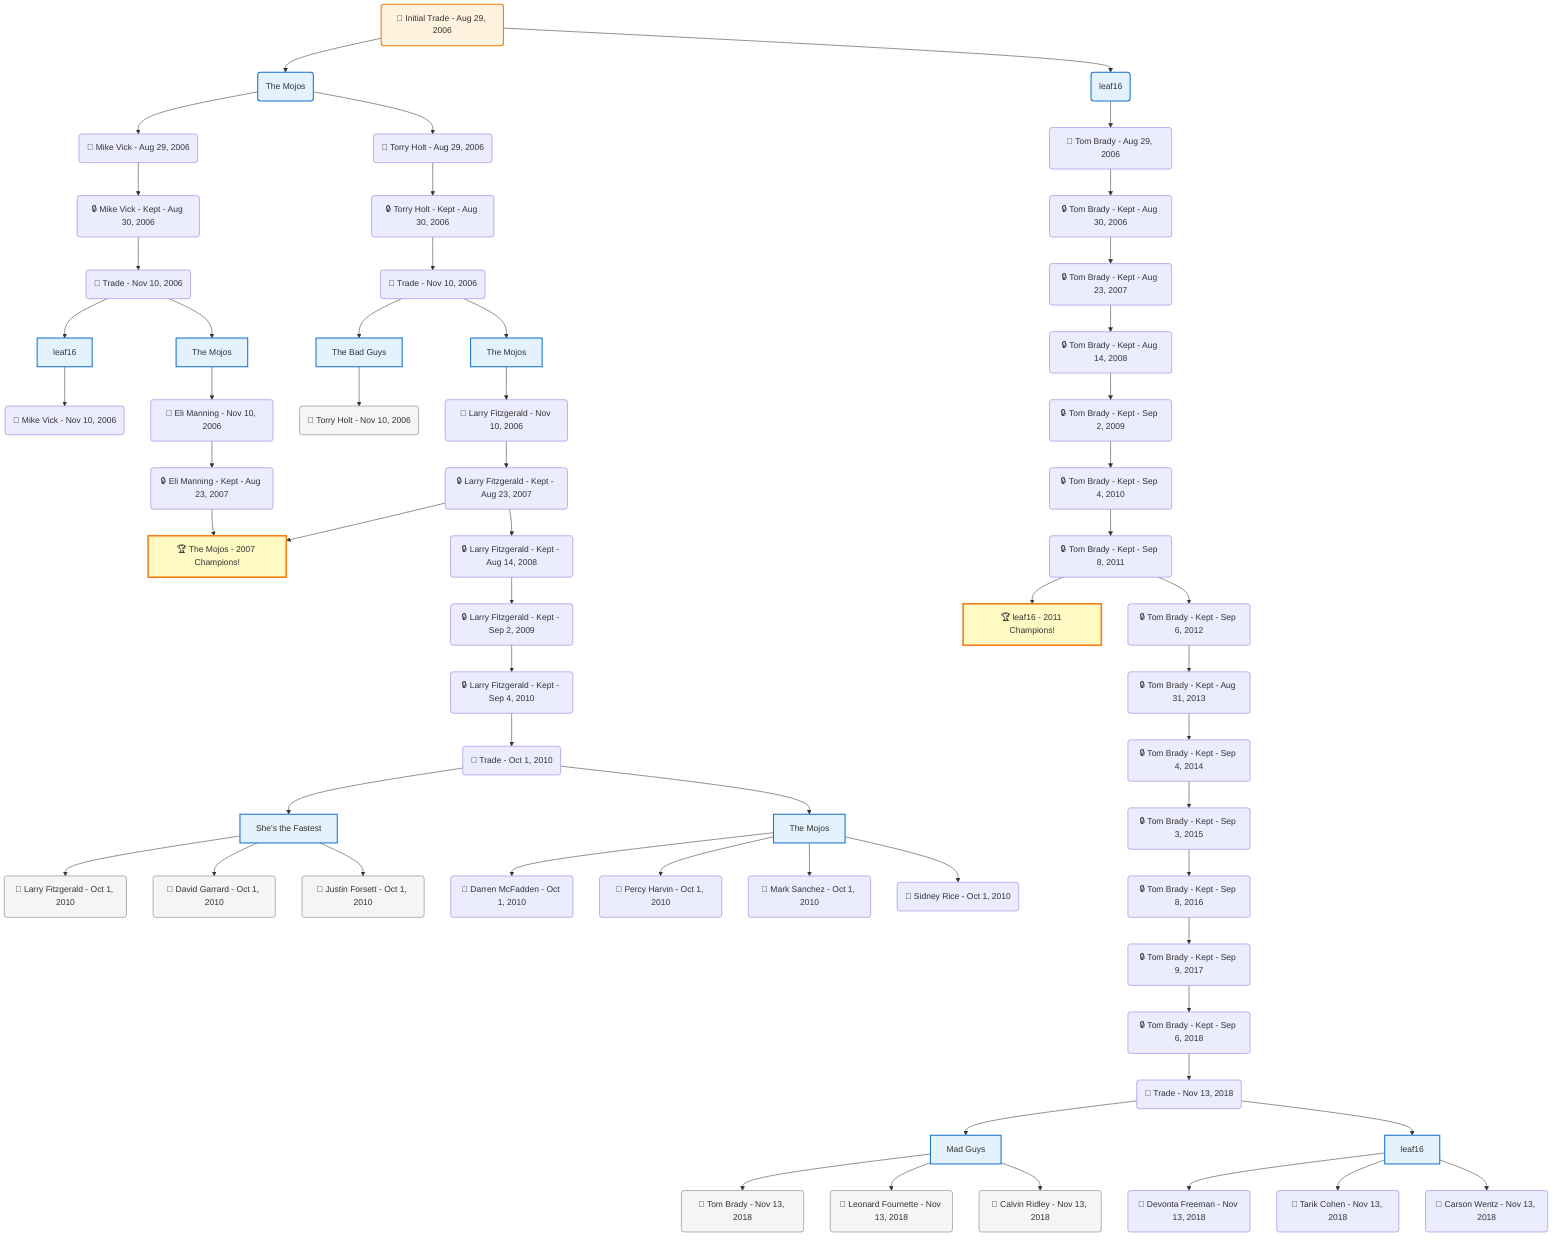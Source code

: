 flowchart TD

    TRADE_MAIN("🔄 Initial Trade - Aug 29, 2006")
    TEAM_1("The Mojos")
    TEAM_2("leaf16")
    NODE_a84b1339-2222-46b2-afd2-1d93bebc3e81("🔄 Mike Vick - Aug 29, 2006")
    NODE_e09a943c-439e-4874-97cc-27a0539849ee("🔒 Mike Vick - Kept - Aug 30, 2006")
    TRADE_109bf4b3-f180-4367-966c-50c83ec2490f_3("🔄 Trade - Nov 10, 2006")
    TEAM_66fb98f4-89a7-45f9-893a-b41d71e6249d_4["leaf16"]
    NODE_f2609826-7228-491b-8c05-aa4dc79f68f8("🔄 Mike Vick - Nov 10, 2006")
    TEAM_bbe2d0ad-54cf-4c22-be82-b2a5f262a157_5["The Mojos"]
    NODE_25c0e312-1d80-422f-b66e-ea37f6225fb5("🔄 Eli Manning - Nov 10, 2006")
    NODE_710a7036-8feb-4856-86b9-8554d5786d8b("🔒 Eli Manning - Kept - Aug 23, 2007")
    CHAMP_bbe2d0ad-54cf-4c22-be82-b2a5f262a157_2007["🏆 The Mojos - 2007 Champions!"]
    NODE_3b5c6ad6-6bc1-4c4a-9de7-34666e225c10("🔄 Tom Brady - Aug 29, 2006")
    NODE_a892a150-14bc-4084-9525-54f1abfbb91b("🔒 Tom Brady - Kept - Aug 30, 2006")
    NODE_bdbf294f-3375-40fd-8679-0b0913e5465c("🔒 Tom Brady - Kept - Aug 23, 2007")
    NODE_fc5d340e-5088-4ebf-99a4-507efd91fbcb("🔒 Tom Brady - Kept - Aug 14, 2008")
    NODE_361a0e57-21ce-4bfc-a34c-fe6584c95422("🔒 Tom Brady - Kept - Sep 2, 2009")
    NODE_6226afcf-c148-4838-9879-028e4928f8b8("🔒 Tom Brady - Kept - Sep 4, 2010")
    NODE_594de4c9-44b3-49ee-83d8-a37880e9a099("🔒 Tom Brady - Kept - Sep 8, 2011")
    CHAMP_66fb98f4-89a7-45f9-893a-b41d71e6249d_2011["🏆 leaf16 - 2011 Champions!"]
    NODE_34ceda39-4fe5-4879-8fe6-1c6ffa03c44f("🔒 Tom Brady - Kept - Sep 6, 2012")
    NODE_5c5e472d-9115-4042-897b-f5af67fff4e8("🔒 Tom Brady - Kept - Aug 31, 2013")
    NODE_acbfb607-43d3-401d-9348-b7a7c7928c11("🔒 Tom Brady - Kept - Sep 4, 2014")
    NODE_1f31d34a-d91a-4031-abfc-4b397c8ba30e("🔒 Tom Brady - Kept - Sep 3, 2015")
    NODE_49b62295-422b-48e5-b6fb-2b2407a6fe8b("🔒 Tom Brady - Kept - Sep 8, 2016")
    NODE_1dd80e1d-f944-4786-a033-d37ae35f2d6a("🔒 Tom Brady - Kept - Sep 9, 2017")
    NODE_a88bab33-eb96-430f-bd36-4fa36aa6aa03("🔒 Tom Brady - Kept - Sep 6, 2018")
    TRADE_71584b6e-bde0-48dd-aedb-da917acc6657_6("🔄 Trade - Nov 13, 2018")
    TEAM_f5908944-6efd-40eb-af54-6c53004e0e2f_7["Mad Guys"]
    NODE_48d34fc7-64b0-40fc-a2f7-5070efe85ac5("🔄 Tom Brady - Nov 13, 2018")
    NODE_042035f4-e889-4a12-9d3b-6d381a41e476("🔄 Leonard Fournette - Nov 13, 2018")
    NODE_0d10ae17-3629-4234-a0f6-d95769896b3e("🔄 Calvin Ridley - Nov 13, 2018")
    TEAM_66fb98f4-89a7-45f9-893a-b41d71e6249d_8["leaf16"]
    NODE_7744e2af-5009-4007-8abb-6f69f1b655f4("🔄 Devonta Freeman - Nov 13, 2018")
    NODE_1890d1d2-cb42-4002-8937-7f27c92ad735("🔄 Tarik Cohen - Nov 13, 2018")
    NODE_b9ea11fb-8b61-4a37-972f-ae12e52f0997("🔄 Carson Wentz - Nov 13, 2018")
    NODE_731880e4-cb9b-41c6-ba9e-4b35c4064782("🔄 Torry Holt - Aug 29, 2006")
    NODE_15247276-3382-46fb-aa1a-183d84bb0e5d("🔒 Torry Holt - Kept - Aug 30, 2006")
    TRADE_553b179f-cd1e-435a-9f58-73cabe07cfb3_9("🔄 Trade - Nov 10, 2006")
    TEAM_b2220d1a-ff75-4622-9757-09978901110f_10["The Bad Guys"]
    NODE_5913711f-565c-4557-a6b6-703a0e148e7a("🔄 Torry Holt - Nov 10, 2006")
    TEAM_bbe2d0ad-54cf-4c22-be82-b2a5f262a157_11["The Mojos"]
    NODE_f43d9966-ec93-493a-bf1f-a57647503df6("🔄 Larry Fitzgerald - Nov 10, 2006")
    NODE_e3de0f00-da8f-4d74-a807-e42afaf8d1ed("🔒 Larry Fitzgerald - Kept - Aug 23, 2007")
    NODE_28625c3f-2ed6-4494-a276-d2f7de5e6cdc("🔒 Larry Fitzgerald - Kept - Aug 14, 2008")
    NODE_182f6459-7248-4dd9-b247-d6f17058763b("🔒 Larry Fitzgerald - Kept - Sep 2, 2009")
    NODE_a7973547-9208-4aa1-ad35-38cf3dc7f497("🔒 Larry Fitzgerald - Kept - Sep 4, 2010")
    TRADE_b912a7e1-f712-428f-b96f-f4ca751967c5_12("🔄 Trade - Oct 1, 2010")
    TEAM_4449259f-64af-44fd-9235-1facc0926234_13["She's the Fastest"]
    NODE_d82edf8c-a777-4f74-b05d-178830a17663("🔄 Larry Fitzgerald - Oct 1, 2010")
    NODE_949e5354-5967-4fa6-b67a-55ce24647446("🔄 David Garrard - Oct 1, 2010")
    NODE_85957a1a-4a31-4091-be02-d15f3e4c6ec6("🔄 Justin Forsett - Oct 1, 2010")
    TEAM_bbe2d0ad-54cf-4c22-be82-b2a5f262a157_14["The Mojos"]
    NODE_b503a368-d959-4481-81c6-0c91653820ea("🔄 Darren McFadden - Oct 1, 2010")
    NODE_45443069-9936-4f80-9a63-3de717fa9d3c("🔄 Percy Harvin - Oct 1, 2010")
    NODE_c78877d5-09d8-421e-96de-93ea06634f23("🔄 Mark Sanchez - Oct 1, 2010")
    NODE_182ca3fb-4bcb-46b2-a0d5-ed597f5ca5c0("🔄 Sidney Rice - Oct 1, 2010")

    TRADE_MAIN --> TEAM_1
    TRADE_MAIN --> TEAM_2
    TEAM_1 --> NODE_a84b1339-2222-46b2-afd2-1d93bebc3e81
    NODE_a84b1339-2222-46b2-afd2-1d93bebc3e81 --> NODE_e09a943c-439e-4874-97cc-27a0539849ee
    NODE_e09a943c-439e-4874-97cc-27a0539849ee --> TRADE_109bf4b3-f180-4367-966c-50c83ec2490f_3
    TRADE_109bf4b3-f180-4367-966c-50c83ec2490f_3 --> TEAM_66fb98f4-89a7-45f9-893a-b41d71e6249d_4
    TEAM_66fb98f4-89a7-45f9-893a-b41d71e6249d_4 --> NODE_f2609826-7228-491b-8c05-aa4dc79f68f8
    TRADE_109bf4b3-f180-4367-966c-50c83ec2490f_3 --> TEAM_bbe2d0ad-54cf-4c22-be82-b2a5f262a157_5
    TEAM_bbe2d0ad-54cf-4c22-be82-b2a5f262a157_5 --> NODE_25c0e312-1d80-422f-b66e-ea37f6225fb5
    NODE_25c0e312-1d80-422f-b66e-ea37f6225fb5 --> NODE_710a7036-8feb-4856-86b9-8554d5786d8b
    NODE_710a7036-8feb-4856-86b9-8554d5786d8b --> CHAMP_bbe2d0ad-54cf-4c22-be82-b2a5f262a157_2007
    TEAM_2 --> NODE_3b5c6ad6-6bc1-4c4a-9de7-34666e225c10
    NODE_3b5c6ad6-6bc1-4c4a-9de7-34666e225c10 --> NODE_a892a150-14bc-4084-9525-54f1abfbb91b
    NODE_a892a150-14bc-4084-9525-54f1abfbb91b --> NODE_bdbf294f-3375-40fd-8679-0b0913e5465c
    NODE_bdbf294f-3375-40fd-8679-0b0913e5465c --> NODE_fc5d340e-5088-4ebf-99a4-507efd91fbcb
    NODE_fc5d340e-5088-4ebf-99a4-507efd91fbcb --> NODE_361a0e57-21ce-4bfc-a34c-fe6584c95422
    NODE_361a0e57-21ce-4bfc-a34c-fe6584c95422 --> NODE_6226afcf-c148-4838-9879-028e4928f8b8
    NODE_6226afcf-c148-4838-9879-028e4928f8b8 --> NODE_594de4c9-44b3-49ee-83d8-a37880e9a099
    NODE_594de4c9-44b3-49ee-83d8-a37880e9a099 --> CHAMP_66fb98f4-89a7-45f9-893a-b41d71e6249d_2011
    NODE_594de4c9-44b3-49ee-83d8-a37880e9a099 --> NODE_34ceda39-4fe5-4879-8fe6-1c6ffa03c44f
    NODE_34ceda39-4fe5-4879-8fe6-1c6ffa03c44f --> NODE_5c5e472d-9115-4042-897b-f5af67fff4e8
    NODE_5c5e472d-9115-4042-897b-f5af67fff4e8 --> NODE_acbfb607-43d3-401d-9348-b7a7c7928c11
    NODE_acbfb607-43d3-401d-9348-b7a7c7928c11 --> NODE_1f31d34a-d91a-4031-abfc-4b397c8ba30e
    NODE_1f31d34a-d91a-4031-abfc-4b397c8ba30e --> NODE_49b62295-422b-48e5-b6fb-2b2407a6fe8b
    NODE_49b62295-422b-48e5-b6fb-2b2407a6fe8b --> NODE_1dd80e1d-f944-4786-a033-d37ae35f2d6a
    NODE_1dd80e1d-f944-4786-a033-d37ae35f2d6a --> NODE_a88bab33-eb96-430f-bd36-4fa36aa6aa03
    NODE_a88bab33-eb96-430f-bd36-4fa36aa6aa03 --> TRADE_71584b6e-bde0-48dd-aedb-da917acc6657_6
    TRADE_71584b6e-bde0-48dd-aedb-da917acc6657_6 --> TEAM_f5908944-6efd-40eb-af54-6c53004e0e2f_7
    TEAM_f5908944-6efd-40eb-af54-6c53004e0e2f_7 --> NODE_48d34fc7-64b0-40fc-a2f7-5070efe85ac5
    TEAM_f5908944-6efd-40eb-af54-6c53004e0e2f_7 --> NODE_042035f4-e889-4a12-9d3b-6d381a41e476
    TEAM_f5908944-6efd-40eb-af54-6c53004e0e2f_7 --> NODE_0d10ae17-3629-4234-a0f6-d95769896b3e
    TRADE_71584b6e-bde0-48dd-aedb-da917acc6657_6 --> TEAM_66fb98f4-89a7-45f9-893a-b41d71e6249d_8
    TEAM_66fb98f4-89a7-45f9-893a-b41d71e6249d_8 --> NODE_7744e2af-5009-4007-8abb-6f69f1b655f4
    TEAM_66fb98f4-89a7-45f9-893a-b41d71e6249d_8 --> NODE_1890d1d2-cb42-4002-8937-7f27c92ad735
    TEAM_66fb98f4-89a7-45f9-893a-b41d71e6249d_8 --> NODE_b9ea11fb-8b61-4a37-972f-ae12e52f0997
    TEAM_1 --> NODE_731880e4-cb9b-41c6-ba9e-4b35c4064782
    NODE_731880e4-cb9b-41c6-ba9e-4b35c4064782 --> NODE_15247276-3382-46fb-aa1a-183d84bb0e5d
    NODE_15247276-3382-46fb-aa1a-183d84bb0e5d --> TRADE_553b179f-cd1e-435a-9f58-73cabe07cfb3_9
    TRADE_553b179f-cd1e-435a-9f58-73cabe07cfb3_9 --> TEAM_b2220d1a-ff75-4622-9757-09978901110f_10
    TEAM_b2220d1a-ff75-4622-9757-09978901110f_10 --> NODE_5913711f-565c-4557-a6b6-703a0e148e7a
    TRADE_553b179f-cd1e-435a-9f58-73cabe07cfb3_9 --> TEAM_bbe2d0ad-54cf-4c22-be82-b2a5f262a157_11
    TEAM_bbe2d0ad-54cf-4c22-be82-b2a5f262a157_11 --> NODE_f43d9966-ec93-493a-bf1f-a57647503df6
    NODE_f43d9966-ec93-493a-bf1f-a57647503df6 --> NODE_e3de0f00-da8f-4d74-a807-e42afaf8d1ed
    NODE_e3de0f00-da8f-4d74-a807-e42afaf8d1ed --> CHAMP_bbe2d0ad-54cf-4c22-be82-b2a5f262a157_2007
    NODE_e3de0f00-da8f-4d74-a807-e42afaf8d1ed --> NODE_28625c3f-2ed6-4494-a276-d2f7de5e6cdc
    NODE_28625c3f-2ed6-4494-a276-d2f7de5e6cdc --> NODE_182f6459-7248-4dd9-b247-d6f17058763b
    NODE_182f6459-7248-4dd9-b247-d6f17058763b --> NODE_a7973547-9208-4aa1-ad35-38cf3dc7f497
    NODE_a7973547-9208-4aa1-ad35-38cf3dc7f497 --> TRADE_b912a7e1-f712-428f-b96f-f4ca751967c5_12
    TRADE_b912a7e1-f712-428f-b96f-f4ca751967c5_12 --> TEAM_4449259f-64af-44fd-9235-1facc0926234_13
    TEAM_4449259f-64af-44fd-9235-1facc0926234_13 --> NODE_d82edf8c-a777-4f74-b05d-178830a17663
    TEAM_4449259f-64af-44fd-9235-1facc0926234_13 --> NODE_949e5354-5967-4fa6-b67a-55ce24647446
    TEAM_4449259f-64af-44fd-9235-1facc0926234_13 --> NODE_85957a1a-4a31-4091-be02-d15f3e4c6ec6
    TRADE_b912a7e1-f712-428f-b96f-f4ca751967c5_12 --> TEAM_bbe2d0ad-54cf-4c22-be82-b2a5f262a157_14
    TEAM_bbe2d0ad-54cf-4c22-be82-b2a5f262a157_14 --> NODE_b503a368-d959-4481-81c6-0c91653820ea
    TEAM_bbe2d0ad-54cf-4c22-be82-b2a5f262a157_14 --> NODE_45443069-9936-4f80-9a63-3de717fa9d3c
    TEAM_bbe2d0ad-54cf-4c22-be82-b2a5f262a157_14 --> NODE_c78877d5-09d8-421e-96de-93ea06634f23
    TEAM_bbe2d0ad-54cf-4c22-be82-b2a5f262a157_14 --> NODE_182ca3fb-4bcb-46b2-a0d5-ed597f5ca5c0

    %% Node styling
    classDef teamNode fill:#e3f2fd,stroke:#1976d2,stroke-width:2px
    classDef tradeNode fill:#fff3e0,stroke:#f57c00,stroke-width:2px
    classDef playerNode fill:#f3e5f5,stroke:#7b1fa2,stroke-width:1px
    classDef nonRootPlayerNode fill:#f5f5f5,stroke:#757575,stroke-width:1px
    classDef endNode fill:#ffebee,stroke:#c62828,stroke-width:2px
    classDef waiverNode fill:#e8f5e8,stroke:#388e3c,stroke-width:2px
    classDef championshipNode fill:#fff9c4,stroke:#f57f17,stroke-width:3px

    class TEAM_1,TEAM_2,TEAM_66fb98f4-89a7-45f9-893a-b41d71e6249d_4,TEAM_bbe2d0ad-54cf-4c22-be82-b2a5f262a157_5,TEAM_f5908944-6efd-40eb-af54-6c53004e0e2f_7,TEAM_66fb98f4-89a7-45f9-893a-b41d71e6249d_8,TEAM_b2220d1a-ff75-4622-9757-09978901110f_10,TEAM_bbe2d0ad-54cf-4c22-be82-b2a5f262a157_11,TEAM_4449259f-64af-44fd-9235-1facc0926234_13,TEAM_bbe2d0ad-54cf-4c22-be82-b2a5f262a157_14 teamNode
    class CHAMP_bbe2d0ad-54cf-4c22-be82-b2a5f262a157_2007,CHAMP_66fb98f4-89a7-45f9-893a-b41d71e6249d_2011 championshipNode
    class NODE_48d34fc7-64b0-40fc-a2f7-5070efe85ac5,NODE_042035f4-e889-4a12-9d3b-6d381a41e476,NODE_0d10ae17-3629-4234-a0f6-d95769896b3e,NODE_5913711f-565c-4557-a6b6-703a0e148e7a,NODE_d82edf8c-a777-4f74-b05d-178830a17663,NODE_949e5354-5967-4fa6-b67a-55ce24647446,NODE_85957a1a-4a31-4091-be02-d15f3e4c6ec6 nonRootPlayerNode
    class TRADE_MAIN tradeNode